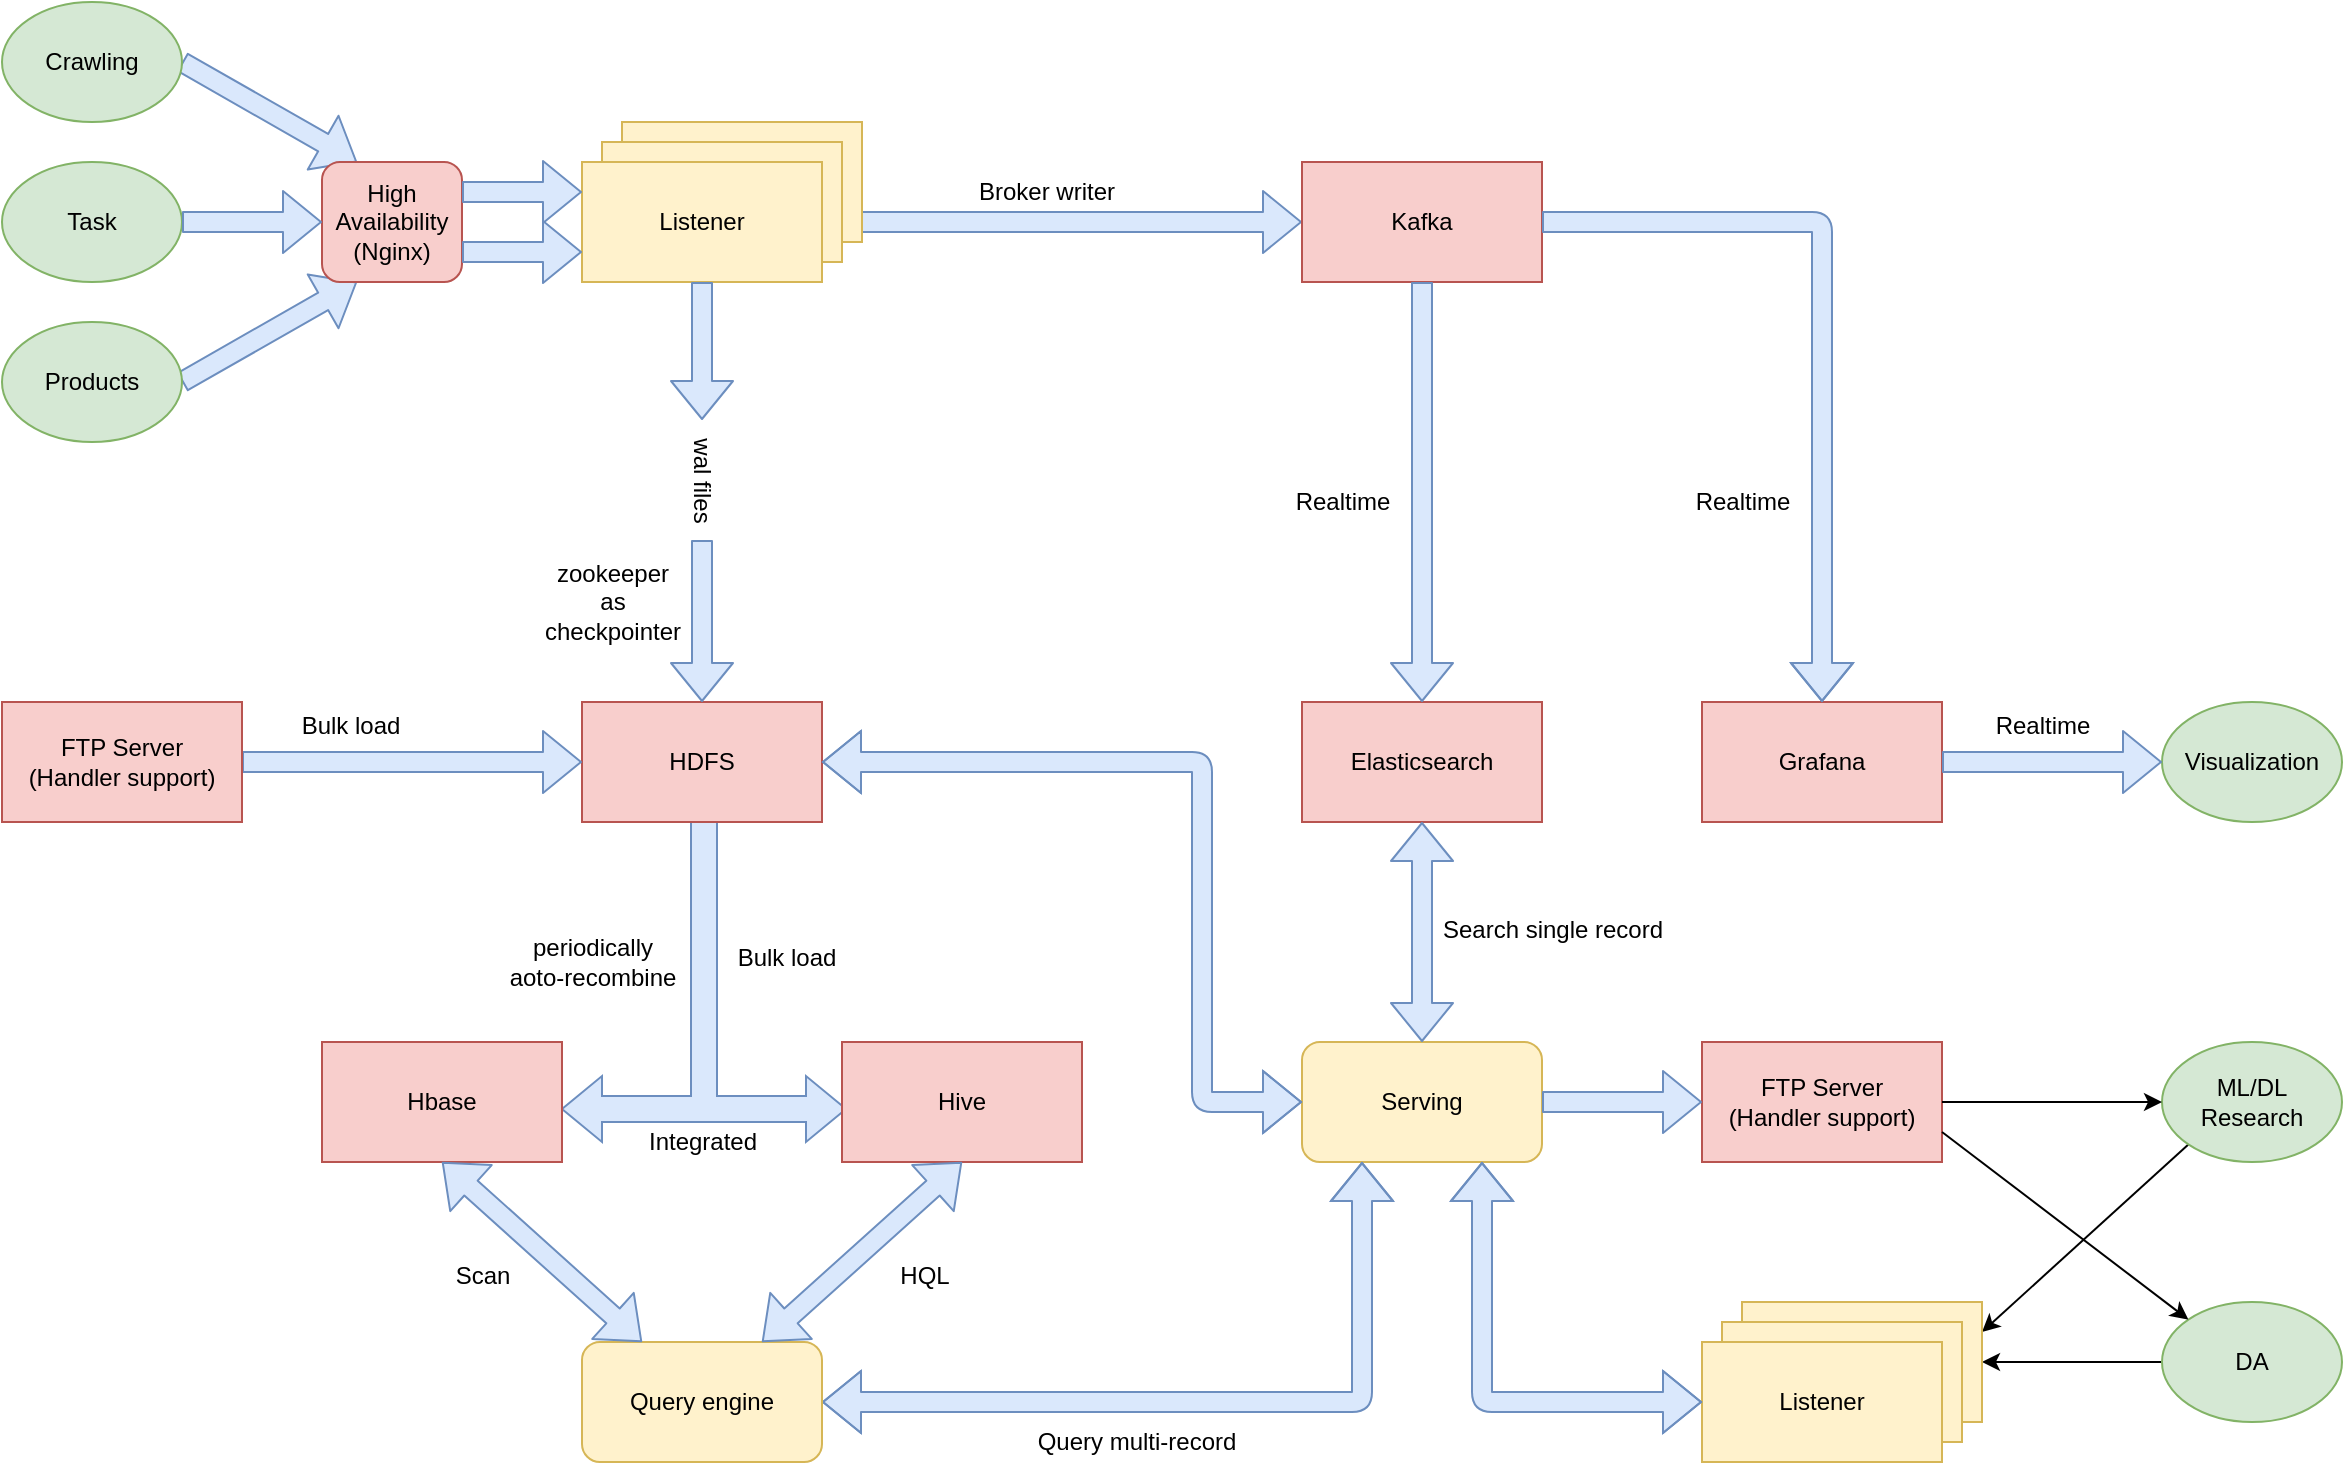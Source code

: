 <mxfile version="13.0.3" type="device"><diagram id="11chUs7hAuEem4_GlSBn" name="Page-1"><mxGraphModel dx="2205" dy="825" grid="1" gridSize="10" guides="1" tooltips="1" connect="1" arrows="1" fold="1" page="1" pageScale="1" pageWidth="850" pageHeight="1100" math="0" shadow="0"><root><mxCell id="0"/><mxCell id="1" parent="0"/><mxCell id="IqEO09GZu3YFHZP5FTjF-20" value="" style="shape=flexArrow;endArrow=classic;html=1;exitX=1;exitY=0.5;exitDx=0;exitDy=0;entryX=0.25;entryY=1;entryDx=0;entryDy=0;fillColor=#dae8fc;strokeColor=#6c8ebf;" parent="1" source="IqEO09GZu3YFHZP5FTjF-12" target="IqEO09GZu3YFHZP5FTjF-15" edge="1"><mxGeometry width="50" height="50" relative="1" as="geometry"><mxPoint x="-50" y="220" as="sourcePoint"/><mxPoint x="20" y="270" as="targetPoint"/></mxGeometry></mxCell><mxCell id="IqEO09GZu3YFHZP5FTjF-18" value="" style="shape=flexArrow;endArrow=classic;html=1;exitX=1;exitY=0.5;exitDx=0;exitDy=0;entryX=0.25;entryY=0;entryDx=0;entryDy=0;fillColor=#dae8fc;strokeColor=#6c8ebf;" parent="1" source="IqEO09GZu3YFHZP5FTjF-11" target="IqEO09GZu3YFHZP5FTjF-15" edge="1"><mxGeometry width="50" height="50" relative="1" as="geometry"><mxPoint x="-30" y="180" as="sourcePoint"/><mxPoint x="20" y="130" as="targetPoint"/></mxGeometry></mxCell><mxCell id="IqEO09GZu3YFHZP5FTjF-82" value="" style="endArrow=classic;html=1;exitX=0;exitY=0.5;exitDx=0;exitDy=0;entryX=1;entryY=0.5;entryDx=0;entryDy=0;" parent="1" source="IqEO09GZu3YFHZP5FTjF-64" target="IqEO09GZu3YFHZP5FTjF-58" edge="1"><mxGeometry width="50" height="50" relative="1" as="geometry"><mxPoint x="943.18" y="751.213" as="sourcePoint"/><mxPoint x="820" y="865" as="targetPoint"/></mxGeometry></mxCell><mxCell id="IqEO09GZu3YFHZP5FTjF-81" value="" style="endArrow=classic;html=1;exitX=0;exitY=1;exitDx=0;exitDy=0;entryX=1;entryY=0.25;entryDx=0;entryDy=0;" parent="1" source="IqEO09GZu3YFHZP5FTjF-63" target="IqEO09GZu3YFHZP5FTjF-58" edge="1"><mxGeometry width="50" height="50" relative="1" as="geometry"><mxPoint x="822.04" y="722.98" as="sourcePoint"/><mxPoint x="930" y="730" as="targetPoint"/></mxGeometry></mxCell><mxCell id="IqEO09GZu3YFHZP5FTjF-35" value="" style="shape=flexArrow;endArrow=classic;html=1;exitX=1;exitY=0.5;exitDx=0;exitDy=0;entryX=0;entryY=0.5;entryDx=0;entryDy=0;fillColor=#dae8fc;strokeColor=#6c8ebf;" parent="1" source="IqEO09GZu3YFHZP5FTjF-1" target="IqEO09GZu3YFHZP5FTjF-6" edge="1"><mxGeometry width="50" height="50" relative="1" as="geometry"><mxPoint x="80" y="275" as="sourcePoint"/><mxPoint x="140" y="275" as="targetPoint"/></mxGeometry></mxCell><mxCell id="IqEO09GZu3YFHZP5FTjF-24" value="" style="html=1;shadow=0;dashed=0;align=center;verticalAlign=middle;shape=mxgraph.arrows2.triadArrow;dy=10;dx=20;arrowHead=33;fillColor=#dae8fc;strokeColor=#6c8ebf;" parent="1" vertex="1"><mxGeometry x="120" y="560" width="142" height="180" as="geometry"/></mxCell><mxCell id="IqEO09GZu3YFHZP5FTjF-71" value="Bulk load" style="text;html=1;align=center;verticalAlign=middle;resizable=0;points=[];autosize=1;" parent="IqEO09GZu3YFHZP5FTjF-24" vertex="1"><mxGeometry x="82" y="78" width="60" height="20" as="geometry"/></mxCell><mxCell id="IqEO09GZu3YFHZP5FTjF-14" value="" style="rounded=0;whiteSpace=wrap;html=1;fillColor=#fff2cc;strokeColor=#d6b656;" parent="1" vertex="1"><mxGeometry x="150" y="230" width="120" height="60" as="geometry"/></mxCell><mxCell id="IqEO09GZu3YFHZP5FTjF-13" value="" style="rounded=0;whiteSpace=wrap;html=1;fillColor=#fff2cc;strokeColor=#d6b656;" parent="1" vertex="1"><mxGeometry x="140" y="240" width="120" height="60" as="geometry"/></mxCell><mxCell id="IqEO09GZu3YFHZP5FTjF-1" value="Listener" style="rounded=0;whiteSpace=wrap;html=1;fillColor=#fff2cc;strokeColor=#d6b656;" parent="1" vertex="1"><mxGeometry x="130" y="250" width="120" height="60" as="geometry"/></mxCell><mxCell id="IqEO09GZu3YFHZP5FTjF-5" value="HDFS" style="rounded=0;whiteSpace=wrap;html=1;fillColor=#f8cecc;strokeColor=#b85450;" parent="1" vertex="1"><mxGeometry x="130" y="520" width="120" height="60" as="geometry"/></mxCell><mxCell id="IqEO09GZu3YFHZP5FTjF-6" value="Kafka" style="rounded=0;whiteSpace=wrap;html=1;fillColor=#f8cecc;strokeColor=#b85450;" parent="1" vertex="1"><mxGeometry x="490" y="250" width="120" height="60" as="geometry"/></mxCell><mxCell id="IqEO09GZu3YFHZP5FTjF-7" value="Elasticsearch" style="rounded=0;whiteSpace=wrap;html=1;fillColor=#f8cecc;strokeColor=#b85450;" parent="1" vertex="1"><mxGeometry x="490" y="520" width="120" height="60" as="geometry"/></mxCell><mxCell id="IqEO09GZu3YFHZP5FTjF-8" value="Hive" style="rounded=0;whiteSpace=wrap;html=1;fillColor=#f8cecc;strokeColor=#b85450;" parent="1" vertex="1"><mxGeometry x="260" y="690" width="120" height="60" as="geometry"/></mxCell><mxCell id="IqEO09GZu3YFHZP5FTjF-9" value="Hbase" style="rounded=0;whiteSpace=wrap;html=1;fillColor=#f8cecc;strokeColor=#b85450;" parent="1" vertex="1"><mxGeometry y="690" width="120" height="60" as="geometry"/></mxCell><mxCell id="IqEO09GZu3YFHZP5FTjF-10" value="Serving" style="rounded=1;whiteSpace=wrap;html=1;fillColor=#fff2cc;strokeColor=#d6b656;" parent="1" vertex="1"><mxGeometry x="490" y="690" width="120" height="60" as="geometry"/></mxCell><mxCell id="IqEO09GZu3YFHZP5FTjF-11" value="Crawling" style="ellipse;whiteSpace=wrap;html=1;fillColor=#d5e8d4;strokeColor=#82b366;" parent="1" vertex="1"><mxGeometry x="-160" y="170" width="90" height="60" as="geometry"/></mxCell><mxCell id="IqEO09GZu3YFHZP5FTjF-12" value="Products" style="ellipse;whiteSpace=wrap;html=1;fillColor=#d5e8d4;strokeColor=#82b366;" parent="1" vertex="1"><mxGeometry x="-160" y="330" width="90" height="60" as="geometry"/></mxCell><mxCell id="IqEO09GZu3YFHZP5FTjF-15" value="High Availability&lt;br&gt;(Nginx)" style="rounded=1;whiteSpace=wrap;html=1;fillColor=#f8cecc;strokeColor=#b85450;" parent="1" vertex="1"><mxGeometry y="250" width="70" height="60" as="geometry"/></mxCell><mxCell id="IqEO09GZu3YFHZP5FTjF-19" value="" style="shape=flexArrow;endArrow=classic;html=1;entryX=0;entryY=0.5;entryDx=0;entryDy=0;exitX=1;exitY=0.5;exitDx=0;exitDy=0;fillColor=#dae8fc;strokeColor=#6c8ebf;" parent="1" source="IqEO09GZu3YFHZP5FTjF-85" target="IqEO09GZu3YFHZP5FTjF-5" edge="1"><mxGeometry width="50" height="50" relative="1" as="geometry"><mxPoint x="-30" y="570" as="sourcePoint"/><mxPoint x="10" y="260" as="targetPoint"/></mxGeometry></mxCell><mxCell id="IqEO09GZu3YFHZP5FTjF-21" value="" style="shape=flexArrow;endArrow=classic;html=1;exitX=1;exitY=0.25;exitDx=0;exitDy=0;entryX=0;entryY=0.25;entryDx=0;entryDy=0;fillColor=#dae8fc;strokeColor=#6c8ebf;" parent="1" source="IqEO09GZu3YFHZP5FTjF-15" target="IqEO09GZu3YFHZP5FTjF-1" edge="1"><mxGeometry width="50" height="50" relative="1" as="geometry"><mxPoint x="-60" y="210" as="sourcePoint"/><mxPoint x="10" y="260" as="targetPoint"/></mxGeometry></mxCell><mxCell id="IqEO09GZu3YFHZP5FTjF-22" value="" style="shape=flexArrow;endArrow=classic;html=1;exitX=1;exitY=0.75;exitDx=0;exitDy=0;entryX=0;entryY=0.75;entryDx=0;entryDy=0;fillColor=#dae8fc;strokeColor=#6c8ebf;" parent="1" source="IqEO09GZu3YFHZP5FTjF-15" target="IqEO09GZu3YFHZP5FTjF-1" edge="1"><mxGeometry width="50" height="50" relative="1" as="geometry"><mxPoint x="-50" y="220" as="sourcePoint"/><mxPoint x="20" y="270" as="targetPoint"/></mxGeometry></mxCell><mxCell id="IqEO09GZu3YFHZP5FTjF-26" value="" style="shape=flexArrow;endArrow=classic;html=1;entryX=0.5;entryY=0;entryDx=0;entryDy=0;fillColor=#dae8fc;strokeColor=#6c8ebf;" parent="1" source="IqEO09GZu3YFHZP5FTjF-46" target="IqEO09GZu3YFHZP5FTjF-5" edge="1"><mxGeometry width="50" height="50" relative="1" as="geometry"><mxPoint x="80" y="305" as="sourcePoint"/><mxPoint x="170" y="350" as="targetPoint"/></mxGeometry></mxCell><mxCell id="IqEO09GZu3YFHZP5FTjF-27" value="" style="shape=flexArrow;endArrow=classic;startArrow=classic;html=1;exitX=0.5;exitY=0;exitDx=0;exitDy=0;entryX=0.5;entryY=1;entryDx=0;entryDy=0;fillColor=#dae8fc;strokeColor=#6c8ebf;" parent="1" source="IqEO09GZu3YFHZP5FTjF-10" target="IqEO09GZu3YFHZP5FTjF-7" edge="1"><mxGeometry width="50" height="50" relative="1" as="geometry"><mxPoint x="410" y="620" as="sourcePoint"/><mxPoint x="460" y="570" as="targetPoint"/></mxGeometry></mxCell><mxCell id="IqEO09GZu3YFHZP5FTjF-28" value="" style="shape=flexArrow;endArrow=classic;startArrow=classic;html=1;exitX=0.25;exitY=1;exitDx=0;exitDy=0;entryX=1;entryY=0.5;entryDx=0;entryDy=0;fillColor=#dae8fc;strokeColor=#6c8ebf;" parent="1" source="IqEO09GZu3YFHZP5FTjF-10" target="IqEO09GZu3YFHZP5FTjF-29" edge="1"><mxGeometry width="50" height="50" relative="1" as="geometry"><mxPoint x="640" y="700" as="sourcePoint"/><mxPoint x="640" y="590" as="targetPoint"/><Array as="points"><mxPoint x="520" y="870"/></Array></mxGeometry></mxCell><mxCell id="IqEO09GZu3YFHZP5FTjF-29" value="Query engine" style="rounded=1;whiteSpace=wrap;html=1;fillColor=#fff2cc;strokeColor=#d6b656;" parent="1" vertex="1"><mxGeometry x="130" y="840" width="120" height="60" as="geometry"/></mxCell><mxCell id="IqEO09GZu3YFHZP5FTjF-32" value="" style="shape=flexArrow;endArrow=classic;html=1;exitX=0.5;exitY=1;exitDx=0;exitDy=0;entryX=0.5;entryY=0;entryDx=0;entryDy=0;fillColor=#dae8fc;strokeColor=#6c8ebf;" parent="1" source="IqEO09GZu3YFHZP5FTjF-6" target="IqEO09GZu3YFHZP5FTjF-7" edge="1"><mxGeometry width="50" height="50" relative="1" as="geometry"><mxPoint x="630" y="350" as="sourcePoint"/><mxPoint x="510" y="470" as="targetPoint"/></mxGeometry></mxCell><mxCell id="IqEO09GZu3YFHZP5FTjF-36" value="" style="shape=flexArrow;endArrow=classic;startArrow=classic;html=1;exitX=0.75;exitY=0;exitDx=0;exitDy=0;entryX=0.5;entryY=1;entryDx=0;entryDy=0;fillColor=#dae8fc;strokeColor=#6c8ebf;" parent="1" source="IqEO09GZu3YFHZP5FTjF-29" target="IqEO09GZu3YFHZP5FTjF-8" edge="1"><mxGeometry width="50" height="50" relative="1" as="geometry"><mxPoint x="290" y="820" as="sourcePoint"/><mxPoint x="340" y="770" as="targetPoint"/></mxGeometry></mxCell><mxCell id="IqEO09GZu3YFHZP5FTjF-37" value="" style="shape=flexArrow;endArrow=classic;startArrow=classic;html=1;exitX=0.25;exitY=0;exitDx=0;exitDy=0;entryX=0.5;entryY=1;entryDx=0;entryDy=0;fillColor=#dae8fc;strokeColor=#6c8ebf;" parent="1" source="IqEO09GZu3YFHZP5FTjF-29" target="IqEO09GZu3YFHZP5FTjF-9" edge="1"><mxGeometry width="50" height="50" relative="1" as="geometry"><mxPoint x="-80" y="620" as="sourcePoint"/><mxPoint x="-30" y="570" as="targetPoint"/></mxGeometry></mxCell><mxCell id="IqEO09GZu3YFHZP5FTjF-38" value="Scan" style="text;html=1;align=center;verticalAlign=middle;resizable=0;points=[];autosize=1;" parent="1" vertex="1"><mxGeometry x="60" y="797" width="40" height="20" as="geometry"/></mxCell><mxCell id="IqEO09GZu3YFHZP5FTjF-39" value="HQL" style="text;html=1;align=center;verticalAlign=middle;resizable=0;points=[];autosize=1;" parent="1" vertex="1"><mxGeometry x="281" y="797" width="40" height="20" as="geometry"/></mxCell><mxCell id="IqEO09GZu3YFHZP5FTjF-40" value="Query multi-record" style="text;html=1;align=center;verticalAlign=middle;resizable=0;points=[];autosize=1;" parent="1" vertex="1"><mxGeometry x="352" y="880" width="110" height="20" as="geometry"/></mxCell><mxCell id="IqEO09GZu3YFHZP5FTjF-41" value="Search single record" style="text;html=1;align=center;verticalAlign=middle;resizable=0;points=[];autosize=1;" parent="1" vertex="1"><mxGeometry x="550" y="624" width="130" height="20" as="geometry"/></mxCell><mxCell id="IqEO09GZu3YFHZP5FTjF-42" value="Broker writer" style="text;html=1;align=center;verticalAlign=middle;resizable=0;points=[];autosize=1;" parent="1" vertex="1"><mxGeometry x="322" y="255" width="80" height="20" as="geometry"/></mxCell><mxCell id="IqEO09GZu3YFHZP5FTjF-43" value="Realtime" style="text;html=1;align=center;verticalAlign=middle;resizable=0;points=[];autosize=1;" parent="1" vertex="1"><mxGeometry x="680" y="410" width="60" height="20" as="geometry"/></mxCell><mxCell id="IqEO09GZu3YFHZP5FTjF-45" value="Integrated" style="text;html=1;align=center;verticalAlign=middle;resizable=0;points=[];autosize=1;" parent="1" vertex="1"><mxGeometry x="155" y="730" width="70" height="20" as="geometry"/></mxCell><mxCell id="IqEO09GZu3YFHZP5FTjF-47" value="zookeeper&lt;br&gt;as&lt;br&gt;checkpointer" style="text;html=1;align=center;verticalAlign=middle;resizable=0;points=[];autosize=1;" parent="1" vertex="1"><mxGeometry x="105" y="445" width="80" height="50" as="geometry"/></mxCell><mxCell id="IqEO09GZu3YFHZP5FTjF-46" value="wal files" style="text;html=1;align=center;verticalAlign=middle;resizable=0;points=[];autosize=1;rotation=90;" parent="1" vertex="1"><mxGeometry x="160" y="399" width="60" height="20" as="geometry"/></mxCell><mxCell id="IqEO09GZu3YFHZP5FTjF-49" value="" style="shape=flexArrow;endArrow=classic;html=1;exitX=0.5;exitY=1;exitDx=0;exitDy=0;fillColor=#dae8fc;strokeColor=#6c8ebf;" parent="1" source="IqEO09GZu3YFHZP5FTjF-1" target="IqEO09GZu3YFHZP5FTjF-46" edge="1"><mxGeometry width="50" height="50" relative="1" as="geometry"><mxPoint x="190" y="310" as="sourcePoint"/><mxPoint x="190" y="520" as="targetPoint"/></mxGeometry></mxCell><mxCell id="IqEO09GZu3YFHZP5FTjF-52" value="Bulk load" style="text;html=1;align=center;verticalAlign=middle;resizable=0;points=[];autosize=1;" parent="1" vertex="1"><mxGeometry x="-16" y="522" width="60" height="20" as="geometry"/></mxCell><mxCell id="IqEO09GZu3YFHZP5FTjF-54" value="Grafana" style="rounded=0;whiteSpace=wrap;html=1;fillColor=#f8cecc;strokeColor=#b85450;" parent="1" vertex="1"><mxGeometry x="690" y="520" width="120" height="60" as="geometry"/></mxCell><mxCell id="IqEO09GZu3YFHZP5FTjF-56" value="" style="shape=flexArrow;endArrow=classic;html=1;entryX=0.5;entryY=0;entryDx=0;entryDy=0;exitX=1;exitY=0.5;exitDx=0;exitDy=0;fillColor=#dae8fc;strokeColor=#6c8ebf;" parent="1" source="IqEO09GZu3YFHZP5FTjF-6" target="IqEO09GZu3YFHZP5FTjF-54" edge="1"><mxGeometry width="50" height="50" relative="1" as="geometry"><mxPoint x="590" y="320" as="sourcePoint"/><mxPoint x="640" y="270" as="targetPoint"/><Array as="points"><mxPoint x="750" y="280"/></Array></mxGeometry></mxCell><mxCell id="IqEO09GZu3YFHZP5FTjF-57" value="Realtime" style="text;html=1;align=center;verticalAlign=middle;resizable=0;points=[];autosize=1;" parent="1" vertex="1"><mxGeometry x="480" y="410" width="60" height="20" as="geometry"/></mxCell><mxCell id="IqEO09GZu3YFHZP5FTjF-58" value="" style="rounded=0;whiteSpace=wrap;html=1;fillColor=#fff2cc;strokeColor=#d6b656;" parent="1" vertex="1"><mxGeometry x="710" y="820" width="120" height="60" as="geometry"/></mxCell><mxCell id="IqEO09GZu3YFHZP5FTjF-59" value="" style="rounded=0;whiteSpace=wrap;html=1;fillColor=#fff2cc;strokeColor=#d6b656;" parent="1" vertex="1"><mxGeometry x="700" y="830" width="120" height="60" as="geometry"/></mxCell><mxCell id="IqEO09GZu3YFHZP5FTjF-60" value="Listener" style="rounded=0;whiteSpace=wrap;html=1;fillColor=#fff2cc;strokeColor=#d6b656;" parent="1" vertex="1"><mxGeometry x="690" y="840" width="120" height="60" as="geometry"/></mxCell><mxCell id="IqEO09GZu3YFHZP5FTjF-61" value="" style="shape=flexArrow;endArrow=classic;startArrow=classic;html=1;exitX=0.75;exitY=1;exitDx=0;exitDy=0;entryX=0;entryY=0.5;entryDx=0;entryDy=0;fillColor=#dae8fc;strokeColor=#6c8ebf;" parent="1" source="IqEO09GZu3YFHZP5FTjF-10" target="IqEO09GZu3YFHZP5FTjF-60" edge="1"><mxGeometry width="50" height="50" relative="1" as="geometry"><mxPoint x="560" y="700" as="sourcePoint"/><mxPoint x="560" y="590" as="targetPoint"/><Array as="points"><mxPoint x="580" y="870"/></Array></mxGeometry></mxCell><mxCell id="IqEO09GZu3YFHZP5FTjF-63" value="ML/DL&lt;br&gt;Research" style="ellipse;whiteSpace=wrap;html=1;fillColor=#d5e8d4;strokeColor=#82b366;" parent="1" vertex="1"><mxGeometry x="920" y="690" width="90" height="60" as="geometry"/></mxCell><mxCell id="IqEO09GZu3YFHZP5FTjF-64" value="DA" style="ellipse;whiteSpace=wrap;html=1;fillColor=#d5e8d4;strokeColor=#82b366;" parent="1" vertex="1"><mxGeometry x="920" y="820" width="90" height="60" as="geometry"/></mxCell><mxCell id="IqEO09GZu3YFHZP5FTjF-65" value="Visualization" style="ellipse;whiteSpace=wrap;html=1;fillColor=#d5e8d4;strokeColor=#82b366;" parent="1" vertex="1"><mxGeometry x="920" y="520" width="90" height="60" as="geometry"/></mxCell><mxCell id="IqEO09GZu3YFHZP5FTjF-67" value="" style="shape=flexArrow;endArrow=classic;html=1;exitX=1;exitY=0.5;exitDx=0;exitDy=0;fillColor=#dae8fc;strokeColor=#6c8ebf;" parent="1" source="IqEO09GZu3YFHZP5FTjF-54" target="IqEO09GZu3YFHZP5FTjF-65" edge="1"><mxGeometry width="50" height="50" relative="1" as="geometry"><mxPoint x="970" y="454" as="sourcePoint"/><mxPoint x="1040" y="419" as="targetPoint"/></mxGeometry></mxCell><mxCell id="IqEO09GZu3YFHZP5FTjF-72" value="periodically&lt;br&gt;aoto-recombine" style="text;html=1;align=center;verticalAlign=middle;resizable=0;points=[];autosize=1;" parent="1" vertex="1"><mxGeometry x="85" y="635" width="100" height="30" as="geometry"/></mxCell><mxCell id="IqEO09GZu3YFHZP5FTjF-74" value="FTP Server&lt;br&gt;(Handler support)" style="rounded=0;whiteSpace=wrap;html=1;fillColor=#f8cecc;strokeColor=#b85450;" parent="1" vertex="1"><mxGeometry x="690" y="690" width="120" height="60" as="geometry"/></mxCell><mxCell id="IqEO09GZu3YFHZP5FTjF-76" value="" style="shape=flexArrow;endArrow=classic;html=1;exitX=1;exitY=0.5;exitDx=0;exitDy=0;entryX=0;entryY=0.5;entryDx=0;entryDy=0;fillColor=#dae8fc;strokeColor=#6c8ebf;" parent="1" source="IqEO09GZu3YFHZP5FTjF-10" target="IqEO09GZu3YFHZP5FTjF-74" edge="1"><mxGeometry width="50" height="50" relative="1" as="geometry"><mxPoint x="680" y="670" as="sourcePoint"/><mxPoint x="730" y="620" as="targetPoint"/></mxGeometry></mxCell><mxCell id="IqEO09GZu3YFHZP5FTjF-78" value="" style="endArrow=classic;html=1;exitX=1;exitY=0.5;exitDx=0;exitDy=0;entryX=0;entryY=0.5;entryDx=0;entryDy=0;" parent="1" source="IqEO09GZu3YFHZP5FTjF-74" target="IqEO09GZu3YFHZP5FTjF-63" edge="1"><mxGeometry width="50" height="50" relative="1" as="geometry"><mxPoint x="830" y="710" as="sourcePoint"/><mxPoint x="920" y="720" as="targetPoint"/></mxGeometry></mxCell><mxCell id="IqEO09GZu3YFHZP5FTjF-79" value="" style="endArrow=classic;html=1;exitX=1;exitY=0.75;exitDx=0;exitDy=0;entryX=0;entryY=0;entryDx=0;entryDy=0;" parent="1" source="IqEO09GZu3YFHZP5FTjF-74" target="IqEO09GZu3YFHZP5FTjF-64" edge="1"><mxGeometry width="50" height="50" relative="1" as="geometry"><mxPoint x="780" y="790" as="sourcePoint"/><mxPoint x="830" y="740" as="targetPoint"/></mxGeometry></mxCell><mxCell id="IqEO09GZu3YFHZP5FTjF-83" value="Task" style="ellipse;whiteSpace=wrap;html=1;fillColor=#d5e8d4;strokeColor=#82b366;" parent="1" vertex="1"><mxGeometry x="-160" y="250" width="90" height="60" as="geometry"/></mxCell><mxCell id="IqEO09GZu3YFHZP5FTjF-84" value="" style="shape=flexArrow;endArrow=classic;html=1;exitX=1;exitY=0.5;exitDx=0;exitDy=0;entryX=0;entryY=0.5;entryDx=0;entryDy=0;fillColor=#dae8fc;strokeColor=#6c8ebf;" parent="1" source="IqEO09GZu3YFHZP5FTjF-83" target="IqEO09GZu3YFHZP5FTjF-15" edge="1"><mxGeometry width="50" height="50" relative="1" as="geometry"><mxPoint x="-60" y="180" as="sourcePoint"/><mxPoint x="10" y="275" as="targetPoint"/></mxGeometry></mxCell><mxCell id="IqEO09GZu3YFHZP5FTjF-85" value="FTP Server&lt;br&gt;(Handler support)" style="rounded=0;whiteSpace=wrap;html=1;fillColor=#f8cecc;strokeColor=#b85450;" parent="1" vertex="1"><mxGeometry x="-160" y="520" width="120" height="60" as="geometry"/></mxCell><mxCell id="IqEO09GZu3YFHZP5FTjF-86" value="Realtime" style="text;html=1;align=center;verticalAlign=middle;resizable=0;points=[];autosize=1;" parent="1" vertex="1"><mxGeometry x="830" y="522" width="60" height="20" as="geometry"/></mxCell><mxCell id="phZfYAYjRRjJvAMBMmLJ-1" value="" style="shape=flexArrow;endArrow=classic;startArrow=classic;html=1;exitX=1;exitY=0.5;exitDx=0;exitDy=0;entryX=0;entryY=0.5;entryDx=0;entryDy=0;fillColor=#dae8fc;strokeColor=#6c8ebf;" edge="1" parent="1" source="IqEO09GZu3YFHZP5FTjF-5" target="IqEO09GZu3YFHZP5FTjF-10"><mxGeometry width="50" height="50" relative="1" as="geometry"><mxPoint x="230" y="850" as="sourcePoint"/><mxPoint x="330" y="760" as="targetPoint"/><Array as="points"><mxPoint x="440" y="550"/><mxPoint x="440" y="720"/></Array></mxGeometry></mxCell></root></mxGraphModel></diagram></mxfile>